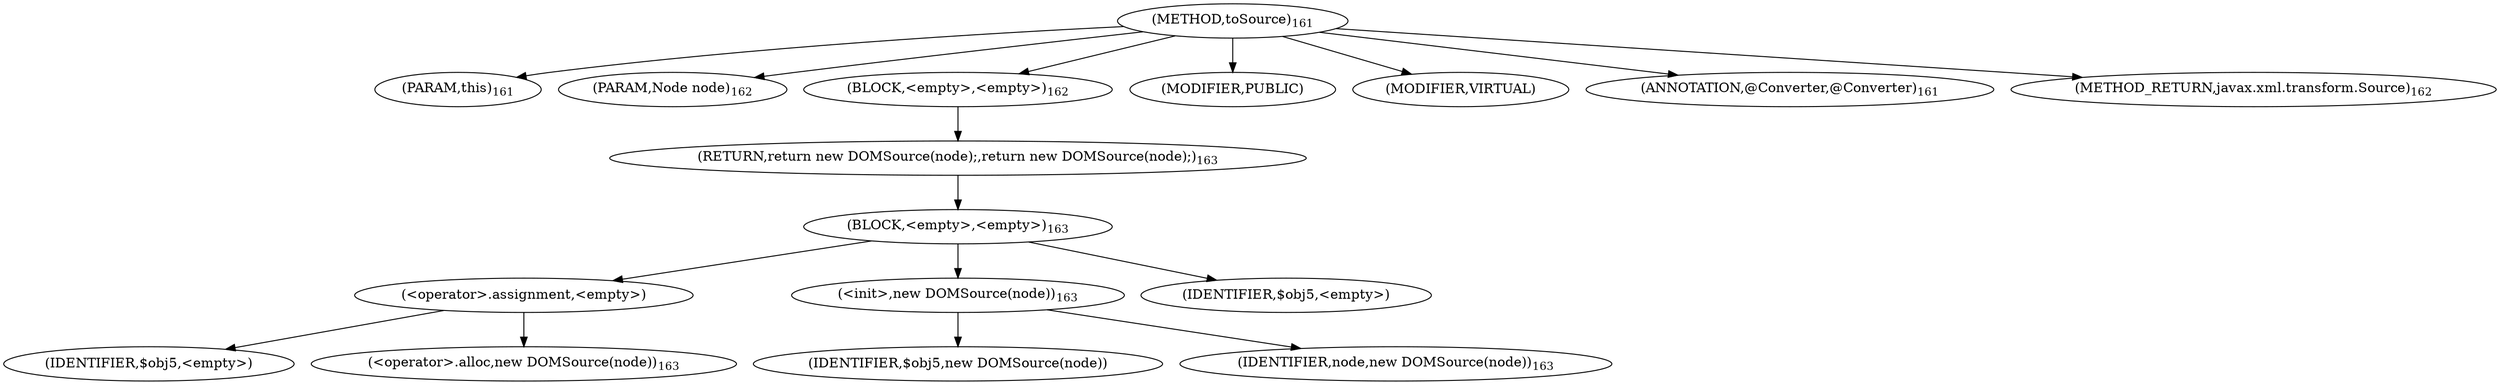 digraph "toSource" {  
"303" [label = <(METHOD,toSource)<SUB>161</SUB>> ]
"304" [label = <(PARAM,this)<SUB>161</SUB>> ]
"305" [label = <(PARAM,Node node)<SUB>162</SUB>> ]
"306" [label = <(BLOCK,&lt;empty&gt;,&lt;empty&gt;)<SUB>162</SUB>> ]
"307" [label = <(RETURN,return new DOMSource(node);,return new DOMSource(node);)<SUB>163</SUB>> ]
"308" [label = <(BLOCK,&lt;empty&gt;,&lt;empty&gt;)<SUB>163</SUB>> ]
"309" [label = <(&lt;operator&gt;.assignment,&lt;empty&gt;)> ]
"310" [label = <(IDENTIFIER,$obj5,&lt;empty&gt;)> ]
"311" [label = <(&lt;operator&gt;.alloc,new DOMSource(node))<SUB>163</SUB>> ]
"312" [label = <(&lt;init&gt;,new DOMSource(node))<SUB>163</SUB>> ]
"313" [label = <(IDENTIFIER,$obj5,new DOMSource(node))> ]
"314" [label = <(IDENTIFIER,node,new DOMSource(node))<SUB>163</SUB>> ]
"315" [label = <(IDENTIFIER,$obj5,&lt;empty&gt;)> ]
"316" [label = <(MODIFIER,PUBLIC)> ]
"317" [label = <(MODIFIER,VIRTUAL)> ]
"318" [label = <(ANNOTATION,@Converter,@Converter)<SUB>161</SUB>> ]
"319" [label = <(METHOD_RETURN,javax.xml.transform.Source)<SUB>162</SUB>> ]
  "303" -> "304" 
  "303" -> "305" 
  "303" -> "306" 
  "303" -> "316" 
  "303" -> "317" 
  "303" -> "318" 
  "303" -> "319" 
  "306" -> "307" 
  "307" -> "308" 
  "308" -> "309" 
  "308" -> "312" 
  "308" -> "315" 
  "309" -> "310" 
  "309" -> "311" 
  "312" -> "313" 
  "312" -> "314" 
}
